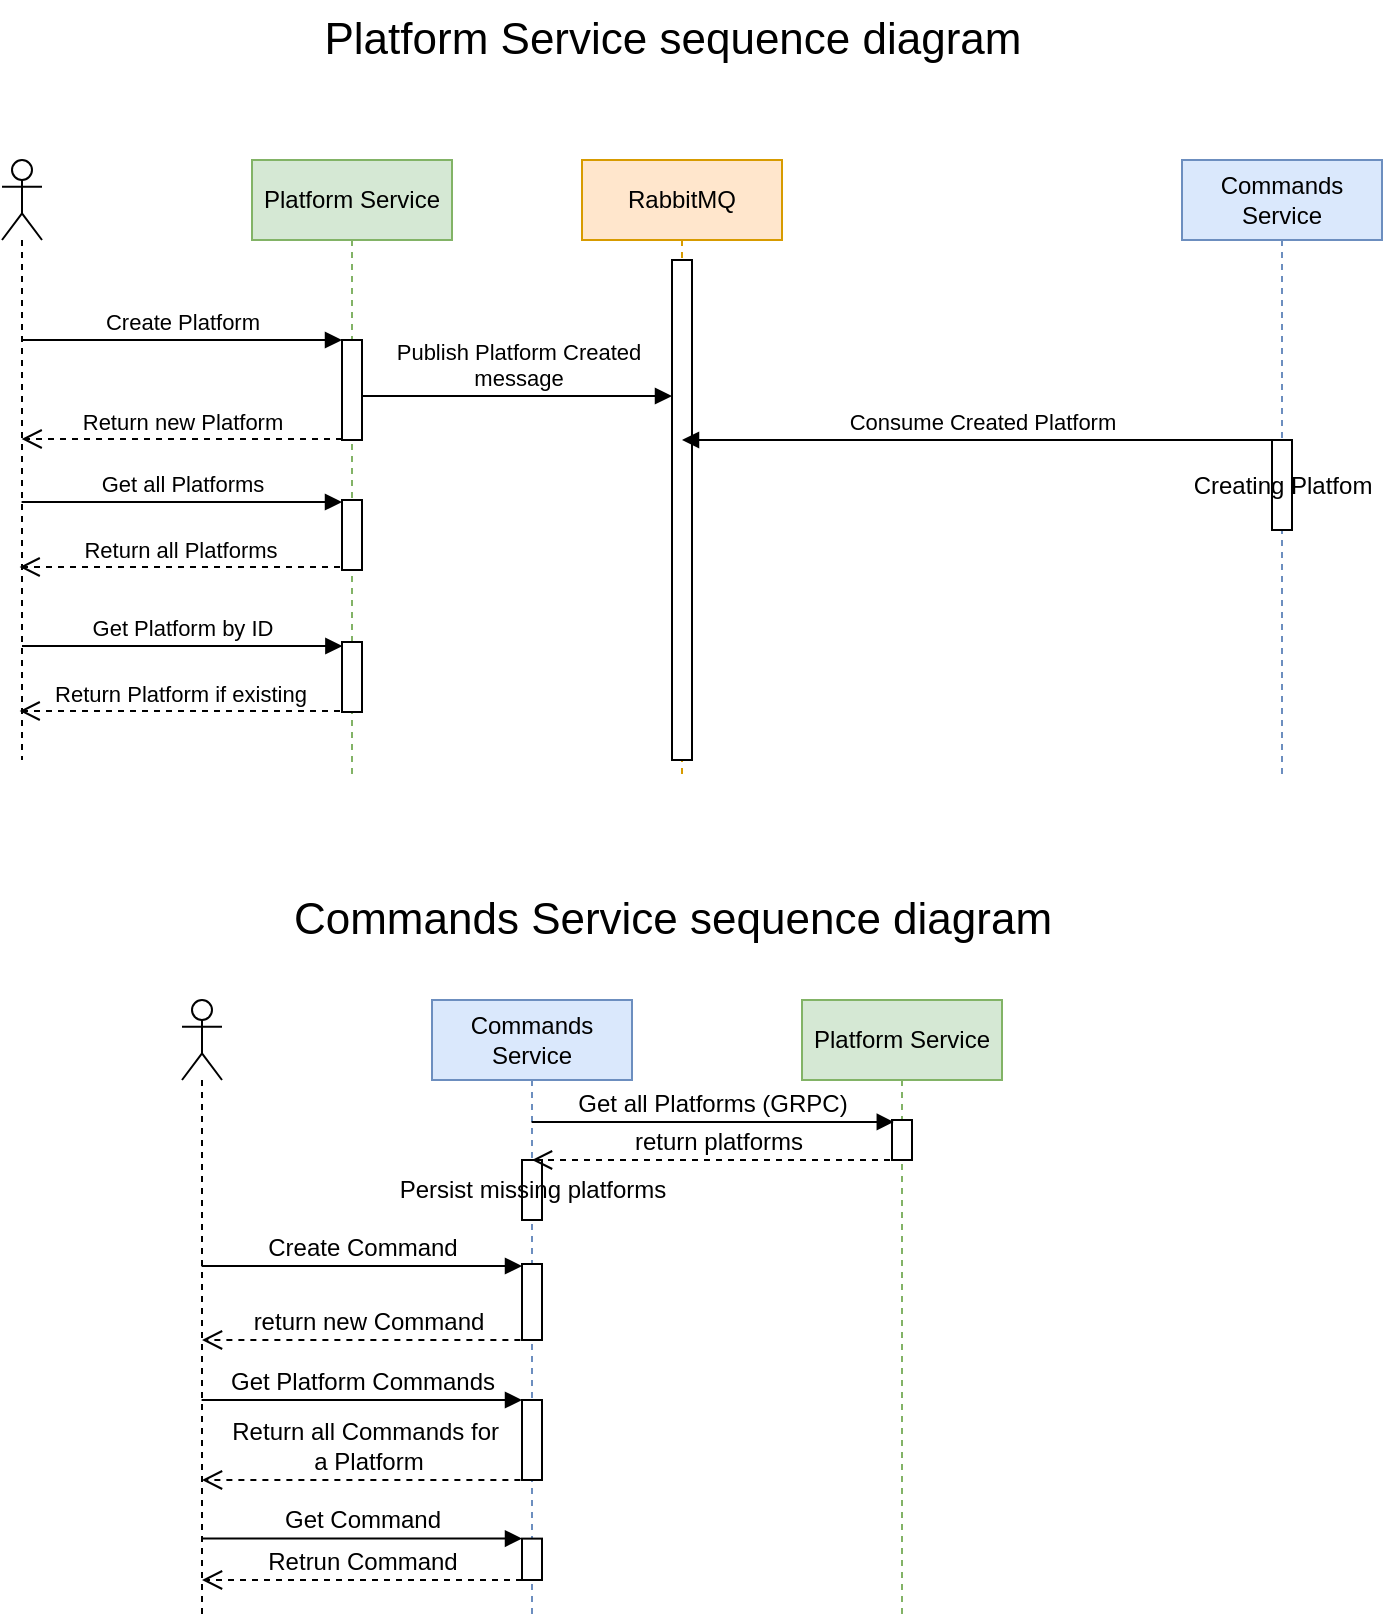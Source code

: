 <mxfile version="20.5.3" type="github" pages="2">
  <diagram id="boT-sCTO2pqx4qBB9Q-A" name="Page-1">
    <mxGraphModel dx="981" dy="608" grid="1" gridSize="10" guides="1" tooltips="1" connect="1" arrows="1" fold="1" page="1" pageScale="1" pageWidth="850" pageHeight="1100" math="0" shadow="0">
      <root>
        <mxCell id="0" />
        <mxCell id="1" parent="0" />
        <mxCell id="s863Jh1xPB8vi0cJ_nku-42" style="edgeStyle=orthogonalEdgeStyle;rounded=0;orthogonalLoop=1;jettySize=auto;html=1;entryX=1;entryY=0.5;entryDx=0;entryDy=0;" edge="1" parent="1" target="s863Jh1xPB8vi0cJ_nku-40">
          <mxGeometry relative="1" as="geometry">
            <mxPoint x="230" y="780" as="sourcePoint" />
          </mxGeometry>
        </mxCell>
        <mxCell id="s863Jh1xPB8vi0cJ_nku-53" value="Platform Service" style="shape=umlLifeline;perimeter=lifelinePerimeter;whiteSpace=wrap;html=1;container=1;collapsible=0;recursiveResize=0;outlineConnect=0;fillColor=#d5e8d4;strokeColor=#82b366;" vertex="1" parent="1">
          <mxGeometry x="215" y="100" width="100" height="310" as="geometry" />
        </mxCell>
        <mxCell id="s863Jh1xPB8vi0cJ_nku-59" value="" style="html=1;points=[];perimeter=orthogonalPerimeter;" vertex="1" parent="s863Jh1xPB8vi0cJ_nku-53">
          <mxGeometry x="45" y="90" width="10" height="50" as="geometry" />
        </mxCell>
        <mxCell id="s863Jh1xPB8vi0cJ_nku-82" value="" style="html=1;points=[];perimeter=orthogonalPerimeter;" vertex="1" parent="s863Jh1xPB8vi0cJ_nku-53">
          <mxGeometry x="45" y="170" width="10" height="35" as="geometry" />
        </mxCell>
        <mxCell id="s863Jh1xPB8vi0cJ_nku-85" value="" style="html=1;points=[];perimeter=orthogonalPerimeter;" vertex="1" parent="s863Jh1xPB8vi0cJ_nku-53">
          <mxGeometry x="45" y="241" width="10" height="35" as="geometry" />
        </mxCell>
        <mxCell id="s863Jh1xPB8vi0cJ_nku-55" value="" style="shape=umlLifeline;participant=umlActor;perimeter=lifelinePerimeter;whiteSpace=wrap;html=1;container=1;collapsible=0;recursiveResize=0;verticalAlign=top;spacingTop=36;outlineConnect=0;" vertex="1" parent="1">
          <mxGeometry x="90" y="100" width="20" height="300" as="geometry" />
        </mxCell>
        <mxCell id="s863Jh1xPB8vi0cJ_nku-60" value="Create Platform" style="html=1;verticalAlign=bottom;endArrow=block;entryX=0;entryY=0;rounded=0;" edge="1" parent="1">
          <mxGeometry relative="1" as="geometry">
            <mxPoint x="99.81" y="190" as="sourcePoint" />
            <mxPoint x="260" y="190" as="targetPoint" />
          </mxGeometry>
        </mxCell>
        <mxCell id="s863Jh1xPB8vi0cJ_nku-61" value="Return new Platform" style="html=1;verticalAlign=bottom;endArrow=open;dashed=1;endSize=8;exitX=0;exitY=0.95;rounded=0;" edge="1" parent="1">
          <mxGeometry relative="1" as="geometry">
            <mxPoint x="99.81" y="239.5" as="targetPoint" />
            <mxPoint x="260" y="239.5" as="sourcePoint" />
          </mxGeometry>
        </mxCell>
        <mxCell id="s863Jh1xPB8vi0cJ_nku-62" value="RabbitMQ" style="shape=umlLifeline;perimeter=lifelinePerimeter;whiteSpace=wrap;html=1;container=1;collapsible=0;recursiveResize=0;outlineConnect=0;fillColor=#ffe6cc;strokeColor=#d79b00;" vertex="1" parent="1">
          <mxGeometry x="380" y="100" width="100" height="310" as="geometry" />
        </mxCell>
        <mxCell id="s863Jh1xPB8vi0cJ_nku-64" value="" style="html=1;points=[];perimeter=orthogonalPerimeter;" vertex="1" parent="s863Jh1xPB8vi0cJ_nku-62">
          <mxGeometry x="45" y="50" width="10" height="250" as="geometry" />
        </mxCell>
        <mxCell id="s863Jh1xPB8vi0cJ_nku-63" value="Commands Service" style="shape=umlLifeline;perimeter=lifelinePerimeter;whiteSpace=wrap;html=1;container=1;collapsible=0;recursiveResize=0;outlineConnect=0;fillColor=#dae8fc;strokeColor=#6c8ebf;" vertex="1" parent="1">
          <mxGeometry x="680" y="100" width="100" height="310" as="geometry" />
        </mxCell>
        <mxCell id="s863Jh1xPB8vi0cJ_nku-78" value="Creating Platfom" style="html=1;points=[];perimeter=orthogonalPerimeter;" vertex="1" parent="s863Jh1xPB8vi0cJ_nku-63">
          <mxGeometry x="45" y="140" width="10" height="45" as="geometry" />
        </mxCell>
        <mxCell id="s863Jh1xPB8vi0cJ_nku-65" value="Publish Platform Created &lt;br&gt;message" style="html=1;verticalAlign=bottom;startArrow=none;endArrow=block;startSize=8;rounded=0;startFill=0;" edge="1" parent="1">
          <mxGeometry relative="1" as="geometry">
            <mxPoint x="270" y="218" as="sourcePoint" />
            <mxPoint x="425" y="218" as="targetPoint" />
            <Array as="points">
              <mxPoint x="370" y="218" />
            </Array>
          </mxGeometry>
        </mxCell>
        <mxCell id="s863Jh1xPB8vi0cJ_nku-77" value="Consume Created Platform" style="html=1;verticalAlign=bottom;startArrow=none;startFill=0;endArrow=block;startSize=8;rounded=0;exitX=0.5;exitY=0;exitDx=0;exitDy=0;exitPerimeter=0;" edge="1" parent="1" source="s863Jh1xPB8vi0cJ_nku-78" target="s863Jh1xPB8vi0cJ_nku-62">
          <mxGeometry width="60" relative="1" as="geometry">
            <mxPoint x="729.5" y="246.98" as="sourcePoint" />
            <mxPoint x="434.17" y="246.98" as="targetPoint" />
          </mxGeometry>
        </mxCell>
        <mxCell id="s863Jh1xPB8vi0cJ_nku-83" value="Get all Platforms" style="html=1;verticalAlign=bottom;startArrow=none;startFill=0;endArrow=block;startSize=8;rounded=0;" edge="1" parent="1">
          <mxGeometry width="60" relative="1" as="geometry">
            <mxPoint x="99.81" y="271" as="sourcePoint" />
            <mxPoint x="260" y="271" as="targetPoint" />
          </mxGeometry>
        </mxCell>
        <mxCell id="s863Jh1xPB8vi0cJ_nku-84" value="Return all Platforms" style="html=1;verticalAlign=bottom;endArrow=open;dashed=1;endSize=8;exitX=0;exitY=0.95;rounded=0;" edge="1" parent="1">
          <mxGeometry relative="1" as="geometry">
            <mxPoint x="98.81" y="303.5" as="targetPoint" />
            <mxPoint x="259" y="303.5" as="sourcePoint" />
          </mxGeometry>
        </mxCell>
        <mxCell id="s863Jh1xPB8vi0cJ_nku-86" value="Get Platform by ID" style="html=1;verticalAlign=bottom;startArrow=none;startFill=0;endArrow=block;startSize=8;rounded=0;" edge="1" parent="1">
          <mxGeometry width="60" relative="1" as="geometry">
            <mxPoint x="100.0" y="343" as="sourcePoint" />
            <mxPoint x="260.19" y="343" as="targetPoint" />
          </mxGeometry>
        </mxCell>
        <mxCell id="s863Jh1xPB8vi0cJ_nku-87" value="Return Platform if existing" style="html=1;verticalAlign=bottom;endArrow=open;dashed=1;endSize=8;exitX=0;exitY=0.95;rounded=0;" edge="1" parent="1">
          <mxGeometry relative="1" as="geometry">
            <mxPoint x="98.81" y="375.5" as="targetPoint" />
            <mxPoint x="259" y="375.5" as="sourcePoint" />
          </mxGeometry>
        </mxCell>
        <mxCell id="s863Jh1xPB8vi0cJ_nku-89" value="Platform Service sequence diagram" style="text;html=1;align=center;verticalAlign=middle;resizable=0;points=[];autosize=1;strokeColor=none;fillColor=none;fontSize=22;" vertex="1" parent="1">
          <mxGeometry x="240" y="20" width="370" height="40" as="geometry" />
        </mxCell>
        <mxCell id="s863Jh1xPB8vi0cJ_nku-90" value="Commands Service sequence diagram" style="text;html=1;align=center;verticalAlign=middle;resizable=0;points=[];autosize=1;strokeColor=none;fillColor=none;fontSize=22;" vertex="1" parent="1">
          <mxGeometry x="225" y="460" width="400" height="40" as="geometry" />
        </mxCell>
        <mxCell id="s863Jh1xPB8vi0cJ_nku-91" value="Commands Service" style="shape=umlLifeline;perimeter=lifelinePerimeter;whiteSpace=wrap;html=1;container=1;collapsible=0;recursiveResize=0;outlineConnect=0;fillColor=#dae8fc;strokeColor=#6c8ebf;" vertex="1" parent="1">
          <mxGeometry x="305" y="520" width="100" height="310" as="geometry" />
        </mxCell>
        <mxCell id="s863Jh1xPB8vi0cJ_nku-101" value="Persist missing platforms" style="html=1;points=[];perimeter=orthogonalPerimeter;fontSize=12;" vertex="1" parent="s863Jh1xPB8vi0cJ_nku-91">
          <mxGeometry x="45" y="80" width="10" height="30" as="geometry" />
        </mxCell>
        <mxCell id="s863Jh1xPB8vi0cJ_nku-102" value="" style="html=1;points=[];perimeter=orthogonalPerimeter;fontSize=12;fontColor=#99FF99;" vertex="1" parent="s863Jh1xPB8vi0cJ_nku-91">
          <mxGeometry x="45" y="132" width="10" height="38" as="geometry" />
        </mxCell>
        <mxCell id="s863Jh1xPB8vi0cJ_nku-108" value="" style="html=1;points=[];perimeter=orthogonalPerimeter;fontSize=12;fontColor=#99FF99;" vertex="1" parent="s863Jh1xPB8vi0cJ_nku-91">
          <mxGeometry x="45" y="200" width="10" height="40" as="geometry" />
        </mxCell>
        <mxCell id="s863Jh1xPB8vi0cJ_nku-109" value="Get Platform Commands" style="html=1;verticalAlign=bottom;endArrow=block;rounded=0;fontSize=12;horizontal=1;entryX=0;entryY=0;entryDx=0;entryDy=0;entryPerimeter=0;" edge="1" parent="s863Jh1xPB8vi0cJ_nku-91">
          <mxGeometry width="80" relative="1" as="geometry">
            <mxPoint x="-115.19" y="200" as="sourcePoint" />
            <mxPoint x="45" y="200" as="targetPoint" />
          </mxGeometry>
        </mxCell>
        <mxCell id="fXogm0IfwL1jq10Wv2HK-1" value="" style="html=1;points=[];perimeter=orthogonalPerimeter;fontSize=12;fontColor=#99FF99;" vertex="1" parent="s863Jh1xPB8vi0cJ_nku-91">
          <mxGeometry x="45" y="269.31" width="10" height="20.69" as="geometry" />
        </mxCell>
        <mxCell id="fXogm0IfwL1jq10Wv2HK-2" value="Get Command" style="html=1;verticalAlign=bottom;endArrow=block;rounded=0;fontSize=12;horizontal=1;entryX=0;entryY=0;entryDx=0;entryDy=0;entryPerimeter=0;" edge="1" parent="s863Jh1xPB8vi0cJ_nku-91">
          <mxGeometry width="80" relative="1" as="geometry">
            <mxPoint x="-115.19" y="269.31" as="sourcePoint" />
            <mxPoint x="45" y="269.31" as="targetPoint" />
          </mxGeometry>
        </mxCell>
        <mxCell id="fXogm0IfwL1jq10Wv2HK-3" value="Retrun Command" style="html=1;verticalAlign=bottom;endArrow=open;dashed=1;endSize=8;rounded=0;fontSize=12;" edge="1" parent="s863Jh1xPB8vi0cJ_nku-91" target="s863Jh1xPB8vi0cJ_nku-93">
          <mxGeometry relative="1" as="geometry">
            <mxPoint x="45.0" y="290.0" as="sourcePoint" />
            <mxPoint x="-120.19" y="290.0" as="targetPoint" />
          </mxGeometry>
        </mxCell>
        <mxCell id="s863Jh1xPB8vi0cJ_nku-93" value="" style="shape=umlLifeline;participant=umlActor;perimeter=lifelinePerimeter;whiteSpace=wrap;html=1;container=1;collapsible=0;recursiveResize=0;verticalAlign=top;spacingTop=36;outlineConnect=0;" vertex="1" parent="1">
          <mxGeometry x="180" y="520" width="20" height="310" as="geometry" />
        </mxCell>
        <mxCell id="s863Jh1xPB8vi0cJ_nku-94" value="Platform Service" style="shape=umlLifeline;perimeter=lifelinePerimeter;whiteSpace=wrap;html=1;container=1;collapsible=0;recursiveResize=0;outlineConnect=0;fillColor=#d5e8d4;strokeColor=#82b366;" vertex="1" parent="1">
          <mxGeometry x="490" y="520" width="100" height="310" as="geometry" />
        </mxCell>
        <mxCell id="s863Jh1xPB8vi0cJ_nku-99" value="return platforms" style="html=1;verticalAlign=bottom;endArrow=open;dashed=1;endSize=8;rounded=0;fontSize=12;" edge="1" parent="s863Jh1xPB8vi0cJ_nku-94" target="s863Jh1xPB8vi0cJ_nku-91">
          <mxGeometry relative="1" as="geometry">
            <mxPoint x="50" y="80" as="sourcePoint" />
            <mxPoint x="-30" y="80" as="targetPoint" />
          </mxGeometry>
        </mxCell>
        <mxCell id="s863Jh1xPB8vi0cJ_nku-100" value="" style="html=1;points=[];perimeter=orthogonalPerimeter;fontSize=12;" vertex="1" parent="s863Jh1xPB8vi0cJ_nku-94">
          <mxGeometry x="45" y="60" width="10" height="20" as="geometry" />
        </mxCell>
        <mxCell id="s863Jh1xPB8vi0cJ_nku-98" value="Get all Platforms (GRPC)" style="html=1;verticalAlign=bottom;endArrow=block;rounded=0;fontSize=12;horizontal=1;entryX=0.09;entryY=0.048;entryDx=0;entryDy=0;entryPerimeter=0;" edge="1" parent="1" target="s863Jh1xPB8vi0cJ_nku-100">
          <mxGeometry width="80" relative="1" as="geometry">
            <mxPoint x="354.81" y="581" as="sourcePoint" />
            <mxPoint x="530" y="581" as="targetPoint" />
          </mxGeometry>
        </mxCell>
        <mxCell id="s863Jh1xPB8vi0cJ_nku-105" value="Create Command" style="html=1;verticalAlign=bottom;endArrow=block;rounded=0;fontSize=12;horizontal=1;entryX=0;entryY=0;entryDx=0;entryDy=0;entryPerimeter=0;" edge="1" parent="1">
          <mxGeometry width="80" relative="1" as="geometry">
            <mxPoint x="189.81" y="653" as="sourcePoint" />
            <mxPoint x="350" y="653" as="targetPoint" />
          </mxGeometry>
        </mxCell>
        <mxCell id="s863Jh1xPB8vi0cJ_nku-106" value="return new Command" style="html=1;verticalAlign=bottom;endArrow=open;dashed=1;endSize=8;rounded=0;fontSize=12;" edge="1" parent="1">
          <mxGeometry relative="1" as="geometry">
            <mxPoint x="355.19" y="690" as="sourcePoint" />
            <mxPoint x="190" y="690" as="targetPoint" />
          </mxGeometry>
        </mxCell>
        <mxCell id="s863Jh1xPB8vi0cJ_nku-110" value="Return all Commands for&amp;nbsp;&lt;br&gt;a Platform" style="html=1;verticalAlign=bottom;endArrow=open;dashed=1;endSize=8;rounded=0;fontSize=12;" edge="1" parent="1">
          <mxGeometry relative="1" as="geometry">
            <mxPoint x="355.19" y="760" as="sourcePoint" />
            <mxPoint x="190" y="760" as="targetPoint" />
          </mxGeometry>
        </mxCell>
      </root>
    </mxGraphModel>
  </diagram>
  <diagram id="KB3MhWYDTUakrUKX-E9b" name="Page-2">
    <mxGraphModel dx="1422" dy="882" grid="1" gridSize="10" guides="1" tooltips="1" connect="1" arrows="1" fold="1" page="1" pageScale="1" pageWidth="850" pageHeight="1100" math="0" shadow="0">
      <root>
        <mxCell id="0" />
        <mxCell id="1" parent="0" />
      </root>
    </mxGraphModel>
  </diagram>
</mxfile>
